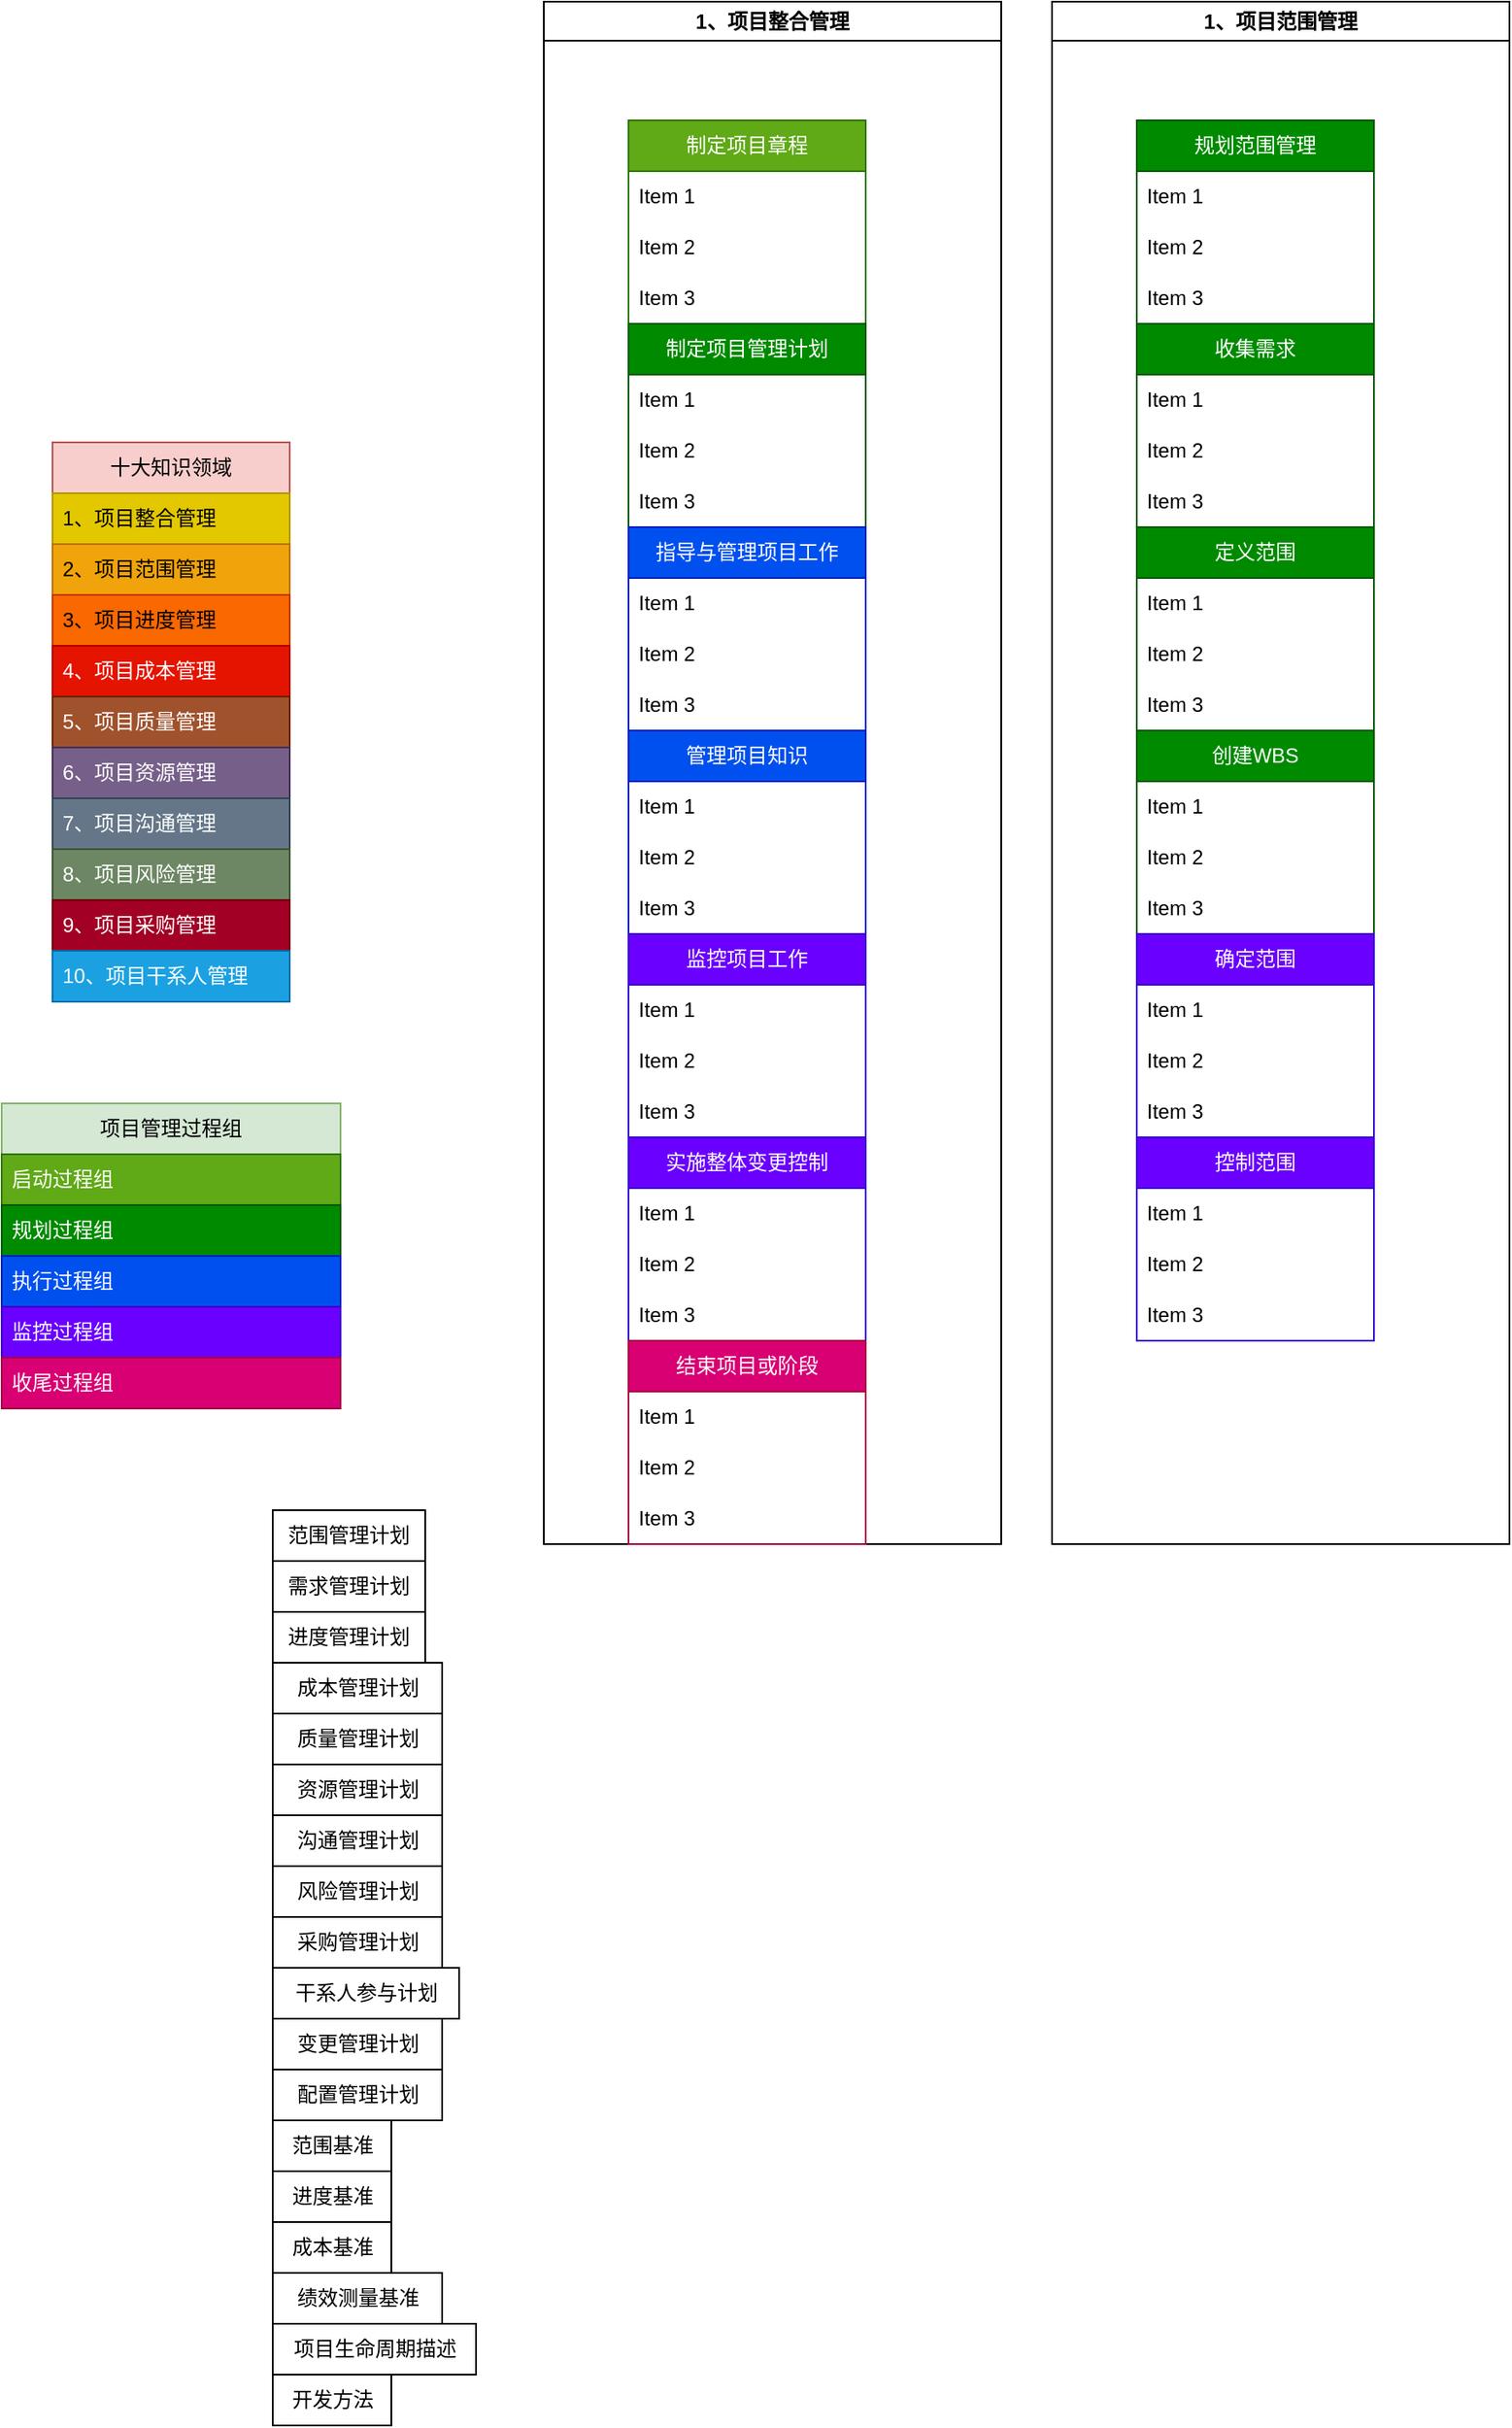 <mxfile version="21.6.6" type="github">
  <diagram name="第 1 页" id="t9mlwEgcXnynXTgt-zQa">
    <mxGraphModel dx="2261" dy="1925" grid="1" gridSize="10" guides="1" tooltips="1" connect="1" arrows="1" fold="1" page="1" pageScale="1" pageWidth="827" pageHeight="1169" math="0" shadow="0">
      <root>
        <mxCell id="0" />
        <mxCell id="1" parent="0" />
        <mxCell id="gJwUaaOIH9GKqoacNyTL-9" value="项目管理过程组" style="swimlane;fontStyle=0;childLayout=stackLayout;horizontal=1;startSize=30;horizontalStack=0;resizeParent=1;resizeParentMax=0;resizeLast=0;collapsible=1;marginBottom=0;whiteSpace=wrap;html=1;fillColor=#d5e8d4;strokeColor=#82b366;" vertex="1" parent="1">
          <mxGeometry x="-490" y="370" width="200" height="180" as="geometry" />
        </mxCell>
        <mxCell id="gJwUaaOIH9GKqoacNyTL-10" value="启动过程组" style="text;strokeColor=#2D7600;fillColor=#60a917;align=left;verticalAlign=middle;spacingLeft=4;spacingRight=4;overflow=hidden;points=[[0,0.5],[1,0.5]];portConstraint=eastwest;rotatable=0;whiteSpace=wrap;html=1;fontColor=#ffffff;" vertex="1" parent="gJwUaaOIH9GKqoacNyTL-9">
          <mxGeometry y="30" width="200" height="30" as="geometry" />
        </mxCell>
        <mxCell id="gJwUaaOIH9GKqoacNyTL-13" value="规划过程组" style="text;strokeColor=#005700;fillColor=#008a00;align=left;verticalAlign=middle;spacingLeft=4;spacingRight=4;overflow=hidden;points=[[0,0.5],[1,0.5]];portConstraint=eastwest;rotatable=0;whiteSpace=wrap;html=1;fontColor=#ffffff;" vertex="1" parent="gJwUaaOIH9GKqoacNyTL-9">
          <mxGeometry y="60" width="200" height="30" as="geometry" />
        </mxCell>
        <mxCell id="gJwUaaOIH9GKqoacNyTL-14" value="执行过程组" style="text;strokeColor=#001DBC;fillColor=#0050ef;align=left;verticalAlign=middle;spacingLeft=4;spacingRight=4;overflow=hidden;points=[[0,0.5],[1,0.5]];portConstraint=eastwest;rotatable=0;whiteSpace=wrap;html=1;fontColor=#ffffff;" vertex="1" parent="gJwUaaOIH9GKqoacNyTL-9">
          <mxGeometry y="90" width="200" height="30" as="geometry" />
        </mxCell>
        <mxCell id="gJwUaaOIH9GKqoacNyTL-17" value="监控过程组" style="text;strokeColor=#3700CC;fillColor=#6a00ff;align=left;verticalAlign=middle;spacingLeft=4;spacingRight=4;overflow=hidden;points=[[0,0.5],[1,0.5]];portConstraint=eastwest;rotatable=0;whiteSpace=wrap;html=1;fontColor=#ffffff;" vertex="1" parent="gJwUaaOIH9GKqoacNyTL-9">
          <mxGeometry y="120" width="200" height="30" as="geometry" />
        </mxCell>
        <mxCell id="gJwUaaOIH9GKqoacNyTL-11" value="收尾过程组" style="text;strokeColor=#A50040;fillColor=#d80073;align=left;verticalAlign=middle;spacingLeft=4;spacingRight=4;overflow=hidden;points=[[0,0.5],[1,0.5]];portConstraint=eastwest;rotatable=0;whiteSpace=wrap;html=1;fontColor=#ffffff;" vertex="1" parent="gJwUaaOIH9GKqoacNyTL-9">
          <mxGeometry y="150" width="200" height="30" as="geometry" />
        </mxCell>
        <mxCell id="gJwUaaOIH9GKqoacNyTL-55" value="十大知识领域" style="swimlane;fontStyle=0;childLayout=stackLayout;horizontal=1;startSize=30;horizontalStack=0;resizeParent=1;resizeParentMax=0;resizeLast=0;collapsible=1;marginBottom=0;whiteSpace=wrap;html=1;fillColor=#f8cecc;strokeColor=#b85450;" vertex="1" parent="1">
          <mxGeometry x="-460" y="-20" width="140" height="330" as="geometry" />
        </mxCell>
        <mxCell id="gJwUaaOIH9GKqoacNyTL-56" value="&lt;span style=&quot;background-color: initial;&quot;&gt;1、项目整合管理&lt;/span&gt;" style="text;strokeColor=#B09500;fillColor=#e3c800;align=left;verticalAlign=middle;spacingLeft=4;spacingRight=4;overflow=hidden;points=[[0,0.5],[1,0.5]];portConstraint=eastwest;rotatable=0;whiteSpace=wrap;html=1;fontColor=#000000;" vertex="1" parent="gJwUaaOIH9GKqoacNyTL-55">
          <mxGeometry y="30" width="140" height="30" as="geometry" />
        </mxCell>
        <mxCell id="gJwUaaOIH9GKqoacNyTL-59" value="&lt;span style=&quot;background-color: initial;&quot;&gt;2、项目范围管理&lt;/span&gt;" style="text;strokeColor=#BD7000;fillColor=#f0a30a;align=left;verticalAlign=middle;spacingLeft=4;spacingRight=4;overflow=hidden;points=[[0,0.5],[1,0.5]];portConstraint=eastwest;rotatable=0;whiteSpace=wrap;html=1;fontColor=#000000;" vertex="1" parent="gJwUaaOIH9GKqoacNyTL-55">
          <mxGeometry y="60" width="140" height="30" as="geometry" />
        </mxCell>
        <mxCell id="gJwUaaOIH9GKqoacNyTL-60" value="3、项目进度管理" style="text;strokeColor=#C73500;fillColor=#fa6800;align=left;verticalAlign=middle;spacingLeft=4;spacingRight=4;overflow=hidden;points=[[0,0.5],[1,0.5]];portConstraint=eastwest;rotatable=0;whiteSpace=wrap;html=1;fontColor=#000000;" vertex="1" parent="gJwUaaOIH9GKqoacNyTL-55">
          <mxGeometry y="90" width="140" height="30" as="geometry" />
        </mxCell>
        <mxCell id="gJwUaaOIH9GKqoacNyTL-57" value="4、项目成本管理" style="text;strokeColor=#B20000;fillColor=#e51400;align=left;verticalAlign=middle;spacingLeft=4;spacingRight=4;overflow=hidden;points=[[0,0.5],[1,0.5]];portConstraint=eastwest;rotatable=0;whiteSpace=wrap;html=1;fontColor=#ffffff;" vertex="1" parent="gJwUaaOIH9GKqoacNyTL-55">
          <mxGeometry y="120" width="140" height="30" as="geometry" />
        </mxCell>
        <mxCell id="gJwUaaOIH9GKqoacNyTL-58" value="5、项目质量管理" style="text;strokeColor=#6D1F00;fillColor=#a0522d;align=left;verticalAlign=middle;spacingLeft=4;spacingRight=4;overflow=hidden;points=[[0,0.5],[1,0.5]];portConstraint=eastwest;rotatable=0;whiteSpace=wrap;html=1;fontColor=#ffffff;" vertex="1" parent="gJwUaaOIH9GKqoacNyTL-55">
          <mxGeometry y="150" width="140" height="30" as="geometry" />
        </mxCell>
        <mxCell id="gJwUaaOIH9GKqoacNyTL-61" value="6、项目资源管理" style="text;strokeColor=#432D57;fillColor=#76608a;align=left;verticalAlign=middle;spacingLeft=4;spacingRight=4;overflow=hidden;points=[[0,0.5],[1,0.5]];portConstraint=eastwest;rotatable=0;whiteSpace=wrap;html=1;fontColor=#ffffff;" vertex="1" parent="gJwUaaOIH9GKqoacNyTL-55">
          <mxGeometry y="180" width="140" height="30" as="geometry" />
        </mxCell>
        <mxCell id="gJwUaaOIH9GKqoacNyTL-62" value="7、项目沟通管理" style="text;strokeColor=#314354;fillColor=#647687;align=left;verticalAlign=middle;spacingLeft=4;spacingRight=4;overflow=hidden;points=[[0,0.5],[1,0.5]];portConstraint=eastwest;rotatable=0;whiteSpace=wrap;html=1;fontColor=#ffffff;" vertex="1" parent="gJwUaaOIH9GKqoacNyTL-55">
          <mxGeometry y="210" width="140" height="30" as="geometry" />
        </mxCell>
        <mxCell id="gJwUaaOIH9GKqoacNyTL-63" value="8、项目风险管理" style="text;strokeColor=#3A5431;fillColor=#6d8764;align=left;verticalAlign=middle;spacingLeft=4;spacingRight=4;overflow=hidden;points=[[0,0.5],[1,0.5]];portConstraint=eastwest;rotatable=0;whiteSpace=wrap;html=1;fontColor=#ffffff;" vertex="1" parent="gJwUaaOIH9GKqoacNyTL-55">
          <mxGeometry y="240" width="140" height="30" as="geometry" />
        </mxCell>
        <mxCell id="gJwUaaOIH9GKqoacNyTL-64" value="9、项目采购管理" style="text;strokeColor=#6F0000;fillColor=#a20025;align=left;verticalAlign=middle;spacingLeft=4;spacingRight=4;overflow=hidden;points=[[0,0.5],[1,0.5]];portConstraint=eastwest;rotatable=0;whiteSpace=wrap;html=1;fontColor=#ffffff;" vertex="1" parent="gJwUaaOIH9GKqoacNyTL-55">
          <mxGeometry y="270" width="140" height="30" as="geometry" />
        </mxCell>
        <mxCell id="gJwUaaOIH9GKqoacNyTL-65" value="10、项目干系人管理" style="text;strokeColor=#006EAF;fillColor=#1ba1e2;align=left;verticalAlign=middle;spacingLeft=4;spacingRight=4;overflow=hidden;points=[[0,0.5],[1,0.5]];portConstraint=eastwest;rotatable=0;whiteSpace=wrap;html=1;fontColor=#ffffff;" vertex="1" parent="gJwUaaOIH9GKqoacNyTL-55">
          <mxGeometry y="300" width="140" height="30" as="geometry" />
        </mxCell>
        <mxCell id="gJwUaaOIH9GKqoacNyTL-102" value="范围管理计划" style="text;html=1;strokeColor=default;fillColor=none;align=center;verticalAlign=middle;whiteSpace=wrap;rounded=0;" vertex="1" parent="1">
          <mxGeometry x="-330" y="610" width="90" height="30" as="geometry" />
        </mxCell>
        <mxCell id="gJwUaaOIH9GKqoacNyTL-103" value="需求管理计划" style="text;html=1;strokeColor=default;fillColor=none;align=center;verticalAlign=middle;whiteSpace=wrap;rounded=0;" vertex="1" parent="1">
          <mxGeometry x="-330" y="640" width="90" height="30" as="geometry" />
        </mxCell>
        <mxCell id="gJwUaaOIH9GKqoacNyTL-104" value="进度管理计划" style="text;html=1;strokeColor=default;fillColor=none;align=center;verticalAlign=middle;whiteSpace=wrap;rounded=0;" vertex="1" parent="1">
          <mxGeometry x="-330" y="670" width="90" height="30" as="geometry" />
        </mxCell>
        <mxCell id="gJwUaaOIH9GKqoacNyTL-109" value="成本管理计划" style="text;html=1;align=center;verticalAlign=middle;resizable=0;points=[];autosize=1;strokeColor=default;fillColor=none;" vertex="1" parent="1">
          <mxGeometry x="-330" y="700" width="100" height="30" as="geometry" />
        </mxCell>
        <mxCell id="gJwUaaOIH9GKqoacNyTL-110" value="质量管理计划" style="text;html=1;align=center;verticalAlign=middle;resizable=0;points=[];autosize=1;strokeColor=default;fillColor=none;" vertex="1" parent="1">
          <mxGeometry x="-330" y="730" width="100" height="30" as="geometry" />
        </mxCell>
        <mxCell id="gJwUaaOIH9GKqoacNyTL-111" value="资源管理计划" style="text;html=1;align=center;verticalAlign=middle;resizable=0;points=[];autosize=1;strokeColor=default;fillColor=none;" vertex="1" parent="1">
          <mxGeometry x="-330" y="760" width="100" height="30" as="geometry" />
        </mxCell>
        <mxCell id="gJwUaaOIH9GKqoacNyTL-112" value="沟通管理计划" style="text;html=1;align=center;verticalAlign=middle;resizable=0;points=[];autosize=1;strokeColor=default;fillColor=none;" vertex="1" parent="1">
          <mxGeometry x="-330" y="790" width="100" height="30" as="geometry" />
        </mxCell>
        <mxCell id="gJwUaaOIH9GKqoacNyTL-113" value="风险管理计划" style="text;html=1;align=center;verticalAlign=middle;resizable=0;points=[];autosize=1;strokeColor=default;fillColor=none;" vertex="1" parent="1">
          <mxGeometry x="-330" y="820" width="100" height="30" as="geometry" />
        </mxCell>
        <mxCell id="gJwUaaOIH9GKqoacNyTL-114" value="采购管理计划" style="text;html=1;align=center;verticalAlign=middle;resizable=0;points=[];autosize=1;strokeColor=default;fillColor=none;" vertex="1" parent="1">
          <mxGeometry x="-330" y="850" width="100" height="30" as="geometry" />
        </mxCell>
        <mxCell id="gJwUaaOIH9GKqoacNyTL-115" value="干系人参与计划" style="text;html=1;align=center;verticalAlign=middle;resizable=0;points=[];autosize=1;strokeColor=default;fillColor=none;" vertex="1" parent="1">
          <mxGeometry x="-330" y="880" width="110" height="30" as="geometry" />
        </mxCell>
        <mxCell id="gJwUaaOIH9GKqoacNyTL-116" value="变更管理计划" style="text;html=1;align=center;verticalAlign=middle;resizable=0;points=[];autosize=1;strokeColor=default;fillColor=none;" vertex="1" parent="1">
          <mxGeometry x="-330" y="910" width="100" height="30" as="geometry" />
        </mxCell>
        <mxCell id="gJwUaaOIH9GKqoacNyTL-117" value="配置管理计划" style="text;html=1;align=center;verticalAlign=middle;resizable=0;points=[];autosize=1;strokeColor=default;fillColor=none;" vertex="1" parent="1">
          <mxGeometry x="-330" y="940" width="100" height="30" as="geometry" />
        </mxCell>
        <mxCell id="gJwUaaOIH9GKqoacNyTL-118" value="范围基准" style="text;html=1;align=center;verticalAlign=middle;resizable=0;points=[];autosize=1;strokeColor=default;fillColor=none;" vertex="1" parent="1">
          <mxGeometry x="-330" y="970" width="70" height="30" as="geometry" />
        </mxCell>
        <mxCell id="gJwUaaOIH9GKqoacNyTL-119" value="进度基准" style="text;html=1;align=center;verticalAlign=middle;resizable=0;points=[];autosize=1;strokeColor=default;fillColor=none;" vertex="1" parent="1">
          <mxGeometry x="-330" y="1000" width="70" height="30" as="geometry" />
        </mxCell>
        <mxCell id="gJwUaaOIH9GKqoacNyTL-120" value="成本基准" style="text;html=1;align=center;verticalAlign=middle;resizable=0;points=[];autosize=1;strokeColor=default;fillColor=none;" vertex="1" parent="1">
          <mxGeometry x="-330" y="1030" width="70" height="30" as="geometry" />
        </mxCell>
        <mxCell id="gJwUaaOIH9GKqoacNyTL-121" value="绩效测量基准" style="text;html=1;align=center;verticalAlign=middle;resizable=0;points=[];autosize=1;strokeColor=default;fillColor=none;" vertex="1" parent="1">
          <mxGeometry x="-330" y="1060" width="100" height="30" as="geometry" />
        </mxCell>
        <mxCell id="gJwUaaOIH9GKqoacNyTL-122" value="项目生命周期描述" style="text;html=1;align=center;verticalAlign=middle;resizable=0;points=[];autosize=1;strokeColor=default;fillColor=none;" vertex="1" parent="1">
          <mxGeometry x="-330" y="1090" width="120" height="30" as="geometry" />
        </mxCell>
        <mxCell id="gJwUaaOIH9GKqoacNyTL-123" value="开发方法" style="text;html=1;align=center;verticalAlign=middle;resizable=0;points=[];autosize=1;strokeColor=default;fillColor=none;" vertex="1" parent="1">
          <mxGeometry x="-330" y="1120" width="70" height="30" as="geometry" />
        </mxCell>
        <mxCell id="gJwUaaOIH9GKqoacNyTL-138" value="1、项目整合管理" style="swimlane;whiteSpace=wrap;html=1;" vertex="1" parent="1">
          <mxGeometry x="-170" y="-280" width="270" height="910" as="geometry">
            <mxRectangle x="-170" y="-280" width="130" height="30" as="alternateBounds" />
          </mxGeometry>
        </mxCell>
        <mxCell id="gJwUaaOIH9GKqoacNyTL-70" value="制定项目章程" style="swimlane;fontStyle=0;childLayout=stackLayout;horizontal=1;startSize=30;horizontalStack=0;resizeParent=1;resizeParentMax=0;resizeLast=0;collapsible=1;marginBottom=0;whiteSpace=wrap;html=1;fillColor=#60a917;strokeColor=#2D7600;fontColor=#ffffff;swimlaneFillColor=none;" vertex="1" parent="gJwUaaOIH9GKqoacNyTL-138">
          <mxGeometry x="50" y="70" width="140" height="120" as="geometry">
            <mxRectangle x="-60" y="-40" width="110" height="30" as="alternateBounds" />
          </mxGeometry>
        </mxCell>
        <mxCell id="gJwUaaOIH9GKqoacNyTL-71" value="Item 1" style="text;strokeColor=none;fillColor=none;align=left;verticalAlign=middle;spacingLeft=4;spacingRight=4;overflow=hidden;points=[[0,0.5],[1,0.5]];portConstraint=eastwest;rotatable=0;whiteSpace=wrap;html=1;" vertex="1" parent="gJwUaaOIH9GKqoacNyTL-70">
          <mxGeometry y="30" width="140" height="30" as="geometry" />
        </mxCell>
        <mxCell id="gJwUaaOIH9GKqoacNyTL-72" value="Item 2" style="text;strokeColor=none;fillColor=none;align=left;verticalAlign=middle;spacingLeft=4;spacingRight=4;overflow=hidden;points=[[0,0.5],[1,0.5]];portConstraint=eastwest;rotatable=0;whiteSpace=wrap;html=1;" vertex="1" parent="gJwUaaOIH9GKqoacNyTL-70">
          <mxGeometry y="60" width="140" height="30" as="geometry" />
        </mxCell>
        <mxCell id="gJwUaaOIH9GKqoacNyTL-73" value="Item 3" style="text;strokeColor=none;fillColor=none;align=left;verticalAlign=middle;spacingLeft=4;spacingRight=4;overflow=hidden;points=[[0,0.5],[1,0.5]];portConstraint=eastwest;rotatable=0;whiteSpace=wrap;html=1;" vertex="1" parent="gJwUaaOIH9GKqoacNyTL-70">
          <mxGeometry y="90" width="140" height="30" as="geometry" />
        </mxCell>
        <mxCell id="gJwUaaOIH9GKqoacNyTL-74" value="制定项目管理计划" style="swimlane;fontStyle=0;childLayout=stackLayout;horizontal=1;startSize=30;horizontalStack=0;resizeParent=1;resizeParentMax=0;resizeLast=0;collapsible=1;marginBottom=0;whiteSpace=wrap;html=1;fillColor=#008a00;strokeColor=#005700;fontColor=#ffffff;swimlaneFillColor=none;" vertex="1" parent="gJwUaaOIH9GKqoacNyTL-138">
          <mxGeometry x="50" y="190" width="140" height="120" as="geometry">
            <mxRectangle x="-60" y="80" width="140" height="30" as="alternateBounds" />
          </mxGeometry>
        </mxCell>
        <mxCell id="gJwUaaOIH9GKqoacNyTL-75" value="Item 1" style="text;strokeColor=none;fillColor=none;align=left;verticalAlign=middle;spacingLeft=4;spacingRight=4;overflow=hidden;points=[[0,0.5],[1,0.5]];portConstraint=eastwest;rotatable=0;whiteSpace=wrap;html=1;" vertex="1" parent="gJwUaaOIH9GKqoacNyTL-74">
          <mxGeometry y="30" width="140" height="30" as="geometry" />
        </mxCell>
        <mxCell id="gJwUaaOIH9GKqoacNyTL-76" value="Item 2" style="text;strokeColor=none;fillColor=none;align=left;verticalAlign=middle;spacingLeft=4;spacingRight=4;overflow=hidden;points=[[0,0.5],[1,0.5]];portConstraint=eastwest;rotatable=0;whiteSpace=wrap;html=1;" vertex="1" parent="gJwUaaOIH9GKqoacNyTL-74">
          <mxGeometry y="60" width="140" height="30" as="geometry" />
        </mxCell>
        <mxCell id="gJwUaaOIH9GKqoacNyTL-77" value="Item 3" style="text;strokeColor=none;fillColor=none;align=left;verticalAlign=middle;spacingLeft=4;spacingRight=4;overflow=hidden;points=[[0,0.5],[1,0.5]];portConstraint=eastwest;rotatable=0;whiteSpace=wrap;html=1;" vertex="1" parent="gJwUaaOIH9GKqoacNyTL-74">
          <mxGeometry y="90" width="140" height="30" as="geometry" />
        </mxCell>
        <mxCell id="gJwUaaOIH9GKqoacNyTL-78" value="指导与管理项目工作" style="swimlane;fontStyle=0;childLayout=stackLayout;horizontal=1;startSize=30;horizontalStack=0;resizeParent=1;resizeParentMax=0;resizeLast=0;collapsible=1;marginBottom=0;whiteSpace=wrap;html=1;fillColor=#0050ef;strokeColor=#001DBC;fontColor=#ffffff;swimlaneFillColor=none;" vertex="1" parent="gJwUaaOIH9GKqoacNyTL-138">
          <mxGeometry x="50" y="310" width="140" height="120" as="geometry">
            <mxRectangle x="-60" y="20" width="150" height="30" as="alternateBounds" />
          </mxGeometry>
        </mxCell>
        <mxCell id="gJwUaaOIH9GKqoacNyTL-79" value="Item 1" style="text;strokeColor=none;fillColor=none;align=left;verticalAlign=middle;spacingLeft=4;spacingRight=4;overflow=hidden;points=[[0,0.5],[1,0.5]];portConstraint=eastwest;rotatable=0;whiteSpace=wrap;html=1;" vertex="1" parent="gJwUaaOIH9GKqoacNyTL-78">
          <mxGeometry y="30" width="140" height="30" as="geometry" />
        </mxCell>
        <mxCell id="gJwUaaOIH9GKqoacNyTL-80" value="Item 2" style="text;strokeColor=none;fillColor=none;align=left;verticalAlign=middle;spacingLeft=4;spacingRight=4;overflow=hidden;points=[[0,0.5],[1,0.5]];portConstraint=eastwest;rotatable=0;whiteSpace=wrap;html=1;" vertex="1" parent="gJwUaaOIH9GKqoacNyTL-78">
          <mxGeometry y="60" width="140" height="30" as="geometry" />
        </mxCell>
        <mxCell id="gJwUaaOIH9GKqoacNyTL-81" value="Item 3" style="text;strokeColor=none;fillColor=none;align=left;verticalAlign=middle;spacingLeft=4;spacingRight=4;overflow=hidden;points=[[0,0.5],[1,0.5]];portConstraint=eastwest;rotatable=0;whiteSpace=wrap;html=1;" vertex="1" parent="gJwUaaOIH9GKqoacNyTL-78">
          <mxGeometry y="90" width="140" height="30" as="geometry" />
        </mxCell>
        <mxCell id="gJwUaaOIH9GKqoacNyTL-86" value="管理项目知识" style="swimlane;fontStyle=0;childLayout=stackLayout;horizontal=1;startSize=30;horizontalStack=0;resizeParent=1;resizeParentMax=0;resizeLast=0;collapsible=1;marginBottom=0;whiteSpace=wrap;html=1;fillColor=#0050ef;strokeColor=#001DBC;fontColor=#ffffff;" vertex="1" parent="gJwUaaOIH9GKqoacNyTL-138">
          <mxGeometry x="50" y="430" width="140" height="120" as="geometry">
            <mxRectangle x="-60" y="320" width="110" height="30" as="alternateBounds" />
          </mxGeometry>
        </mxCell>
        <mxCell id="gJwUaaOIH9GKqoacNyTL-87" value="Item 1" style="text;strokeColor=none;fillColor=none;align=left;verticalAlign=middle;spacingLeft=4;spacingRight=4;overflow=hidden;points=[[0,0.5],[1,0.5]];portConstraint=eastwest;rotatable=0;whiteSpace=wrap;html=1;" vertex="1" parent="gJwUaaOIH9GKqoacNyTL-86">
          <mxGeometry y="30" width="140" height="30" as="geometry" />
        </mxCell>
        <mxCell id="gJwUaaOIH9GKqoacNyTL-88" value="Item 2" style="text;strokeColor=none;fillColor=none;align=left;verticalAlign=middle;spacingLeft=4;spacingRight=4;overflow=hidden;points=[[0,0.5],[1,0.5]];portConstraint=eastwest;rotatable=0;whiteSpace=wrap;html=1;" vertex="1" parent="gJwUaaOIH9GKqoacNyTL-86">
          <mxGeometry y="60" width="140" height="30" as="geometry" />
        </mxCell>
        <mxCell id="gJwUaaOIH9GKqoacNyTL-89" value="Item 3" style="text;strokeColor=none;fillColor=none;align=left;verticalAlign=middle;spacingLeft=4;spacingRight=4;overflow=hidden;points=[[0,0.5],[1,0.5]];portConstraint=eastwest;rotatable=0;whiteSpace=wrap;html=1;" vertex="1" parent="gJwUaaOIH9GKqoacNyTL-86">
          <mxGeometry y="90" width="140" height="30" as="geometry" />
        </mxCell>
        <mxCell id="gJwUaaOIH9GKqoacNyTL-90" value="监控项目工作" style="swimlane;fontStyle=0;childLayout=stackLayout;horizontal=1;startSize=30;horizontalStack=0;resizeParent=1;resizeParentMax=0;resizeLast=0;collapsible=1;marginBottom=0;whiteSpace=wrap;html=1;fillColor=#6a00ff;strokeColor=#3700CC;fontColor=#ffffff;" vertex="1" parent="gJwUaaOIH9GKqoacNyTL-138">
          <mxGeometry x="50" y="550" width="140" height="120" as="geometry">
            <mxRectangle x="-60" y="440" width="110" height="30" as="alternateBounds" />
          </mxGeometry>
        </mxCell>
        <mxCell id="gJwUaaOIH9GKqoacNyTL-91" value="Item 1" style="text;strokeColor=none;fillColor=none;align=left;verticalAlign=middle;spacingLeft=4;spacingRight=4;overflow=hidden;points=[[0,0.5],[1,0.5]];portConstraint=eastwest;rotatable=0;whiteSpace=wrap;html=1;" vertex="1" parent="gJwUaaOIH9GKqoacNyTL-90">
          <mxGeometry y="30" width="140" height="30" as="geometry" />
        </mxCell>
        <mxCell id="gJwUaaOIH9GKqoacNyTL-92" value="Item 2" style="text;strokeColor=none;fillColor=none;align=left;verticalAlign=middle;spacingLeft=4;spacingRight=4;overflow=hidden;points=[[0,0.5],[1,0.5]];portConstraint=eastwest;rotatable=0;whiteSpace=wrap;html=1;" vertex="1" parent="gJwUaaOIH9GKqoacNyTL-90">
          <mxGeometry y="60" width="140" height="30" as="geometry" />
        </mxCell>
        <mxCell id="gJwUaaOIH9GKqoacNyTL-93" value="Item 3" style="text;strokeColor=none;fillColor=none;align=left;verticalAlign=middle;spacingLeft=4;spacingRight=4;overflow=hidden;points=[[0,0.5],[1,0.5]];portConstraint=eastwest;rotatable=0;whiteSpace=wrap;html=1;" vertex="1" parent="gJwUaaOIH9GKqoacNyTL-90">
          <mxGeometry y="90" width="140" height="30" as="geometry" />
        </mxCell>
        <mxCell id="gJwUaaOIH9GKqoacNyTL-94" value="实施整体变更控制" style="swimlane;fontStyle=0;childLayout=stackLayout;horizontal=1;startSize=30;horizontalStack=0;resizeParent=1;resizeParentMax=0;resizeLast=0;collapsible=1;marginBottom=0;whiteSpace=wrap;html=1;fillColor=#6a00ff;strokeColor=#3700CC;fontColor=#ffffff;" vertex="1" parent="gJwUaaOIH9GKqoacNyTL-138">
          <mxGeometry x="50" y="670" width="140" height="120" as="geometry">
            <mxRectangle x="-60" y="560" width="140" height="30" as="alternateBounds" />
          </mxGeometry>
        </mxCell>
        <mxCell id="gJwUaaOIH9GKqoacNyTL-95" value="Item 1" style="text;strokeColor=none;fillColor=none;align=left;verticalAlign=middle;spacingLeft=4;spacingRight=4;overflow=hidden;points=[[0,0.5],[1,0.5]];portConstraint=eastwest;rotatable=0;whiteSpace=wrap;html=1;" vertex="1" parent="gJwUaaOIH9GKqoacNyTL-94">
          <mxGeometry y="30" width="140" height="30" as="geometry" />
        </mxCell>
        <mxCell id="gJwUaaOIH9GKqoacNyTL-96" value="Item 2" style="text;strokeColor=none;fillColor=none;align=left;verticalAlign=middle;spacingLeft=4;spacingRight=4;overflow=hidden;points=[[0,0.5],[1,0.5]];portConstraint=eastwest;rotatable=0;whiteSpace=wrap;html=1;" vertex="1" parent="gJwUaaOIH9GKqoacNyTL-94">
          <mxGeometry y="60" width="140" height="30" as="geometry" />
        </mxCell>
        <mxCell id="gJwUaaOIH9GKqoacNyTL-97" value="Item 3" style="text;strokeColor=none;fillColor=none;align=left;verticalAlign=middle;spacingLeft=4;spacingRight=4;overflow=hidden;points=[[0,0.5],[1,0.5]];portConstraint=eastwest;rotatable=0;whiteSpace=wrap;html=1;" vertex="1" parent="gJwUaaOIH9GKqoacNyTL-94">
          <mxGeometry y="90" width="140" height="30" as="geometry" />
        </mxCell>
        <mxCell id="gJwUaaOIH9GKqoacNyTL-98" value="结束项目或阶段" style="swimlane;fontStyle=0;childLayout=stackLayout;horizontal=1;startSize=30;horizontalStack=0;resizeParent=1;resizeParentMax=0;resizeLast=0;collapsible=1;marginBottom=0;whiteSpace=wrap;html=1;fillColor=#d80073;strokeColor=#A50040;fontColor=#ffffff;" vertex="1" parent="gJwUaaOIH9GKqoacNyTL-138">
          <mxGeometry x="50" y="790" width="140" height="120" as="geometry">
            <mxRectangle x="-60" y="680" width="120" height="30" as="alternateBounds" />
          </mxGeometry>
        </mxCell>
        <mxCell id="gJwUaaOIH9GKqoacNyTL-99" value="Item 1" style="text;strokeColor=none;fillColor=none;align=left;verticalAlign=middle;spacingLeft=4;spacingRight=4;overflow=hidden;points=[[0,0.5],[1,0.5]];portConstraint=eastwest;rotatable=0;whiteSpace=wrap;html=1;" vertex="1" parent="gJwUaaOIH9GKqoacNyTL-98">
          <mxGeometry y="30" width="140" height="30" as="geometry" />
        </mxCell>
        <mxCell id="gJwUaaOIH9GKqoacNyTL-100" value="Item 2" style="text;strokeColor=none;fillColor=none;align=left;verticalAlign=middle;spacingLeft=4;spacingRight=4;overflow=hidden;points=[[0,0.5],[1,0.5]];portConstraint=eastwest;rotatable=0;whiteSpace=wrap;html=1;" vertex="1" parent="gJwUaaOIH9GKqoacNyTL-98">
          <mxGeometry y="60" width="140" height="30" as="geometry" />
        </mxCell>
        <mxCell id="gJwUaaOIH9GKqoacNyTL-101" value="Item 3" style="text;strokeColor=none;fillColor=none;align=left;verticalAlign=middle;spacingLeft=4;spacingRight=4;overflow=hidden;points=[[0,0.5],[1,0.5]];portConstraint=eastwest;rotatable=0;whiteSpace=wrap;html=1;" vertex="1" parent="gJwUaaOIH9GKqoacNyTL-98">
          <mxGeometry y="90" width="140" height="30" as="geometry" />
        </mxCell>
        <mxCell id="gJwUaaOIH9GKqoacNyTL-139" value="1、项目范围管理" style="swimlane;whiteSpace=wrap;html=1;" vertex="1" parent="1">
          <mxGeometry x="130" y="-280" width="270" height="910" as="geometry">
            <mxRectangle x="-170" y="-280" width="130" height="30" as="alternateBounds" />
          </mxGeometry>
        </mxCell>
        <mxCell id="gJwUaaOIH9GKqoacNyTL-140" value="规划范围管理" style="swimlane;fontStyle=0;childLayout=stackLayout;horizontal=1;startSize=30;horizontalStack=0;resizeParent=1;resizeParentMax=0;resizeLast=0;collapsible=1;marginBottom=0;whiteSpace=wrap;html=1;fillColor=#008a00;strokeColor=#005700;fontColor=#ffffff;swimlaneFillColor=none;" vertex="1" parent="gJwUaaOIH9GKqoacNyTL-139">
          <mxGeometry x="50" y="70" width="140" height="120" as="geometry">
            <mxRectangle x="-60" y="-40" width="110" height="30" as="alternateBounds" />
          </mxGeometry>
        </mxCell>
        <mxCell id="gJwUaaOIH9GKqoacNyTL-141" value="Item 1" style="text;strokeColor=none;fillColor=none;align=left;verticalAlign=middle;spacingLeft=4;spacingRight=4;overflow=hidden;points=[[0,0.5],[1,0.5]];portConstraint=eastwest;rotatable=0;whiteSpace=wrap;html=1;" vertex="1" parent="gJwUaaOIH9GKqoacNyTL-140">
          <mxGeometry y="30" width="140" height="30" as="geometry" />
        </mxCell>
        <mxCell id="gJwUaaOIH9GKqoacNyTL-142" value="Item 2" style="text;strokeColor=none;fillColor=none;align=left;verticalAlign=middle;spacingLeft=4;spacingRight=4;overflow=hidden;points=[[0,0.5],[1,0.5]];portConstraint=eastwest;rotatable=0;whiteSpace=wrap;html=1;" vertex="1" parent="gJwUaaOIH9GKqoacNyTL-140">
          <mxGeometry y="60" width="140" height="30" as="geometry" />
        </mxCell>
        <mxCell id="gJwUaaOIH9GKqoacNyTL-143" value="Item 3" style="text;strokeColor=none;fillColor=none;align=left;verticalAlign=middle;spacingLeft=4;spacingRight=4;overflow=hidden;points=[[0,0.5],[1,0.5]];portConstraint=eastwest;rotatable=0;whiteSpace=wrap;html=1;" vertex="1" parent="gJwUaaOIH9GKqoacNyTL-140">
          <mxGeometry y="90" width="140" height="30" as="geometry" />
        </mxCell>
        <mxCell id="gJwUaaOIH9GKqoacNyTL-144" value="收集需求" style="swimlane;fontStyle=0;childLayout=stackLayout;horizontal=1;startSize=30;horizontalStack=0;resizeParent=1;resizeParentMax=0;resizeLast=0;collapsible=1;marginBottom=0;whiteSpace=wrap;html=1;fillColor=#008a00;strokeColor=#005700;fontColor=#ffffff;swimlaneFillColor=none;" vertex="1" parent="gJwUaaOIH9GKqoacNyTL-139">
          <mxGeometry x="50" y="190" width="140" height="120" as="geometry">
            <mxRectangle x="-60" y="80" width="140" height="30" as="alternateBounds" />
          </mxGeometry>
        </mxCell>
        <mxCell id="gJwUaaOIH9GKqoacNyTL-145" value="Item 1" style="text;strokeColor=none;fillColor=none;align=left;verticalAlign=middle;spacingLeft=4;spacingRight=4;overflow=hidden;points=[[0,0.5],[1,0.5]];portConstraint=eastwest;rotatable=0;whiteSpace=wrap;html=1;" vertex="1" parent="gJwUaaOIH9GKqoacNyTL-144">
          <mxGeometry y="30" width="140" height="30" as="geometry" />
        </mxCell>
        <mxCell id="gJwUaaOIH9GKqoacNyTL-146" value="Item 2" style="text;strokeColor=none;fillColor=none;align=left;verticalAlign=middle;spacingLeft=4;spacingRight=4;overflow=hidden;points=[[0,0.5],[1,0.5]];portConstraint=eastwest;rotatable=0;whiteSpace=wrap;html=1;" vertex="1" parent="gJwUaaOIH9GKqoacNyTL-144">
          <mxGeometry y="60" width="140" height="30" as="geometry" />
        </mxCell>
        <mxCell id="gJwUaaOIH9GKqoacNyTL-147" value="Item 3" style="text;strokeColor=none;fillColor=none;align=left;verticalAlign=middle;spacingLeft=4;spacingRight=4;overflow=hidden;points=[[0,0.5],[1,0.5]];portConstraint=eastwest;rotatable=0;whiteSpace=wrap;html=1;" vertex="1" parent="gJwUaaOIH9GKqoacNyTL-144">
          <mxGeometry y="90" width="140" height="30" as="geometry" />
        </mxCell>
        <mxCell id="gJwUaaOIH9GKqoacNyTL-148" value="定义范围" style="swimlane;fontStyle=0;childLayout=stackLayout;horizontal=1;startSize=30;horizontalStack=0;resizeParent=1;resizeParentMax=0;resizeLast=0;collapsible=1;marginBottom=0;whiteSpace=wrap;html=1;fillColor=#008a00;strokeColor=#005700;fontColor=#ffffff;swimlaneFillColor=none;" vertex="1" parent="gJwUaaOIH9GKqoacNyTL-139">
          <mxGeometry x="50" y="310" width="140" height="120" as="geometry">
            <mxRectangle x="-60" y="20" width="150" height="30" as="alternateBounds" />
          </mxGeometry>
        </mxCell>
        <mxCell id="gJwUaaOIH9GKqoacNyTL-149" value="Item 1" style="text;strokeColor=none;fillColor=none;align=left;verticalAlign=middle;spacingLeft=4;spacingRight=4;overflow=hidden;points=[[0,0.5],[1,0.5]];portConstraint=eastwest;rotatable=0;whiteSpace=wrap;html=1;" vertex="1" parent="gJwUaaOIH9GKqoacNyTL-148">
          <mxGeometry y="30" width="140" height="30" as="geometry" />
        </mxCell>
        <mxCell id="gJwUaaOIH9GKqoacNyTL-150" value="Item 2" style="text;strokeColor=none;fillColor=none;align=left;verticalAlign=middle;spacingLeft=4;spacingRight=4;overflow=hidden;points=[[0,0.5],[1,0.5]];portConstraint=eastwest;rotatable=0;whiteSpace=wrap;html=1;" vertex="1" parent="gJwUaaOIH9GKqoacNyTL-148">
          <mxGeometry y="60" width="140" height="30" as="geometry" />
        </mxCell>
        <mxCell id="gJwUaaOIH9GKqoacNyTL-151" value="Item 3" style="text;strokeColor=none;fillColor=none;align=left;verticalAlign=middle;spacingLeft=4;spacingRight=4;overflow=hidden;points=[[0,0.5],[1,0.5]];portConstraint=eastwest;rotatable=0;whiteSpace=wrap;html=1;" vertex="1" parent="gJwUaaOIH9GKqoacNyTL-148">
          <mxGeometry y="90" width="140" height="30" as="geometry" />
        </mxCell>
        <mxCell id="gJwUaaOIH9GKqoacNyTL-152" value="创建WBS" style="swimlane;fontStyle=0;childLayout=stackLayout;horizontal=1;startSize=30;horizontalStack=0;resizeParent=1;resizeParentMax=0;resizeLast=0;collapsible=1;marginBottom=0;whiteSpace=wrap;html=1;fillColor=#008a00;strokeColor=#005700;fontColor=#ffffff;" vertex="1" parent="gJwUaaOIH9GKqoacNyTL-139">
          <mxGeometry x="50" y="430" width="140" height="120" as="geometry">
            <mxRectangle x="-60" y="320" width="110" height="30" as="alternateBounds" />
          </mxGeometry>
        </mxCell>
        <mxCell id="gJwUaaOIH9GKqoacNyTL-153" value="Item 1" style="text;strokeColor=none;fillColor=none;align=left;verticalAlign=middle;spacingLeft=4;spacingRight=4;overflow=hidden;points=[[0,0.5],[1,0.5]];portConstraint=eastwest;rotatable=0;whiteSpace=wrap;html=1;" vertex="1" parent="gJwUaaOIH9GKqoacNyTL-152">
          <mxGeometry y="30" width="140" height="30" as="geometry" />
        </mxCell>
        <mxCell id="gJwUaaOIH9GKqoacNyTL-154" value="Item 2" style="text;strokeColor=none;fillColor=none;align=left;verticalAlign=middle;spacingLeft=4;spacingRight=4;overflow=hidden;points=[[0,0.5],[1,0.5]];portConstraint=eastwest;rotatable=0;whiteSpace=wrap;html=1;" vertex="1" parent="gJwUaaOIH9GKqoacNyTL-152">
          <mxGeometry y="60" width="140" height="30" as="geometry" />
        </mxCell>
        <mxCell id="gJwUaaOIH9GKqoacNyTL-155" value="Item 3" style="text;strokeColor=none;fillColor=none;align=left;verticalAlign=middle;spacingLeft=4;spacingRight=4;overflow=hidden;points=[[0,0.5],[1,0.5]];portConstraint=eastwest;rotatable=0;whiteSpace=wrap;html=1;" vertex="1" parent="gJwUaaOIH9GKqoacNyTL-152">
          <mxGeometry y="90" width="140" height="30" as="geometry" />
        </mxCell>
        <mxCell id="gJwUaaOIH9GKqoacNyTL-156" value="确定范围" style="swimlane;fontStyle=0;childLayout=stackLayout;horizontal=1;startSize=30;horizontalStack=0;resizeParent=1;resizeParentMax=0;resizeLast=0;collapsible=1;marginBottom=0;whiteSpace=wrap;html=1;fillColor=#6a00ff;strokeColor=#3700CC;fontColor=#ffffff;" vertex="1" parent="gJwUaaOIH9GKqoacNyTL-139">
          <mxGeometry x="50" y="550" width="140" height="120" as="geometry">
            <mxRectangle x="-60" y="440" width="110" height="30" as="alternateBounds" />
          </mxGeometry>
        </mxCell>
        <mxCell id="gJwUaaOIH9GKqoacNyTL-157" value="Item 1" style="text;strokeColor=none;fillColor=none;align=left;verticalAlign=middle;spacingLeft=4;spacingRight=4;overflow=hidden;points=[[0,0.5],[1,0.5]];portConstraint=eastwest;rotatable=0;whiteSpace=wrap;html=1;" vertex="1" parent="gJwUaaOIH9GKqoacNyTL-156">
          <mxGeometry y="30" width="140" height="30" as="geometry" />
        </mxCell>
        <mxCell id="gJwUaaOIH9GKqoacNyTL-158" value="Item 2" style="text;strokeColor=none;fillColor=none;align=left;verticalAlign=middle;spacingLeft=4;spacingRight=4;overflow=hidden;points=[[0,0.5],[1,0.5]];portConstraint=eastwest;rotatable=0;whiteSpace=wrap;html=1;" vertex="1" parent="gJwUaaOIH9GKqoacNyTL-156">
          <mxGeometry y="60" width="140" height="30" as="geometry" />
        </mxCell>
        <mxCell id="gJwUaaOIH9GKqoacNyTL-159" value="Item 3" style="text;strokeColor=none;fillColor=none;align=left;verticalAlign=middle;spacingLeft=4;spacingRight=4;overflow=hidden;points=[[0,0.5],[1,0.5]];portConstraint=eastwest;rotatable=0;whiteSpace=wrap;html=1;" vertex="1" parent="gJwUaaOIH9GKqoacNyTL-156">
          <mxGeometry y="90" width="140" height="30" as="geometry" />
        </mxCell>
        <mxCell id="gJwUaaOIH9GKqoacNyTL-160" value="控制范围" style="swimlane;fontStyle=0;childLayout=stackLayout;horizontal=1;startSize=30;horizontalStack=0;resizeParent=1;resizeParentMax=0;resizeLast=0;collapsible=1;marginBottom=0;whiteSpace=wrap;html=1;fillColor=#6a00ff;strokeColor=#3700CC;fontColor=#ffffff;" vertex="1" parent="gJwUaaOIH9GKqoacNyTL-139">
          <mxGeometry x="50" y="670" width="140" height="120" as="geometry">
            <mxRectangle x="-60" y="560" width="140" height="30" as="alternateBounds" />
          </mxGeometry>
        </mxCell>
        <mxCell id="gJwUaaOIH9GKqoacNyTL-161" value="Item 1" style="text;strokeColor=none;fillColor=none;align=left;verticalAlign=middle;spacingLeft=4;spacingRight=4;overflow=hidden;points=[[0,0.5],[1,0.5]];portConstraint=eastwest;rotatable=0;whiteSpace=wrap;html=1;" vertex="1" parent="gJwUaaOIH9GKqoacNyTL-160">
          <mxGeometry y="30" width="140" height="30" as="geometry" />
        </mxCell>
        <mxCell id="gJwUaaOIH9GKqoacNyTL-162" value="Item 2" style="text;strokeColor=none;fillColor=none;align=left;verticalAlign=middle;spacingLeft=4;spacingRight=4;overflow=hidden;points=[[0,0.5],[1,0.5]];portConstraint=eastwest;rotatable=0;whiteSpace=wrap;html=1;" vertex="1" parent="gJwUaaOIH9GKqoacNyTL-160">
          <mxGeometry y="60" width="140" height="30" as="geometry" />
        </mxCell>
        <mxCell id="gJwUaaOIH9GKqoacNyTL-163" value="Item 3" style="text;strokeColor=none;fillColor=none;align=left;verticalAlign=middle;spacingLeft=4;spacingRight=4;overflow=hidden;points=[[0,0.5],[1,0.5]];portConstraint=eastwest;rotatable=0;whiteSpace=wrap;html=1;" vertex="1" parent="gJwUaaOIH9GKqoacNyTL-160">
          <mxGeometry y="90" width="140" height="30" as="geometry" />
        </mxCell>
      </root>
    </mxGraphModel>
  </diagram>
</mxfile>
